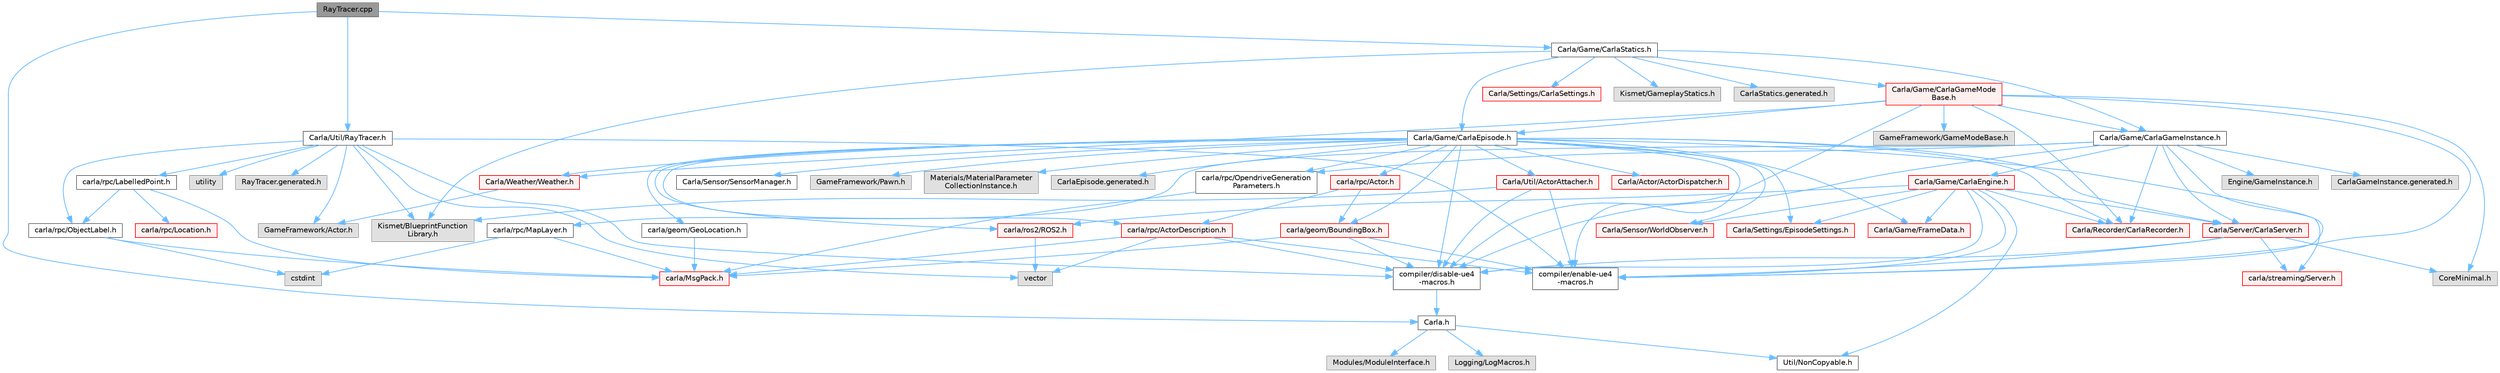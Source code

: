 digraph "RayTracer.cpp"
{
 // INTERACTIVE_SVG=YES
 // LATEX_PDF_SIZE
  bgcolor="transparent";
  edge [fontname=Helvetica,fontsize=10,labelfontname=Helvetica,labelfontsize=10];
  node [fontname=Helvetica,fontsize=10,shape=box,height=0.2,width=0.4];
  Node1 [id="Node000001",label="RayTracer.cpp",height=0.2,width=0.4,color="gray40", fillcolor="grey60", style="filled", fontcolor="black",tooltip=" "];
  Node1 -> Node2 [id="edge1_Node000001_Node000002",color="steelblue1",style="solid",tooltip=" "];
  Node2 [id="Node000002",label="Carla.h",height=0.2,width=0.4,color="grey40", fillcolor="white", style="filled",URL="$d7/d7d/Carla_8h.html",tooltip=" "];
  Node2 -> Node3 [id="edge2_Node000002_Node000003",color="steelblue1",style="solid",tooltip=" "];
  Node3 [id="Node000003",label="Util/NonCopyable.h",height=0.2,width=0.4,color="grey40", fillcolor="white", style="filled",URL="$d4/d57/Unreal_2CarlaUE4_2Plugins_2Carla_2Source_2Carla_2Util_2NonCopyable_8h.html",tooltip=" "];
  Node2 -> Node4 [id="edge3_Node000002_Node000004",color="steelblue1",style="solid",tooltip=" "];
  Node4 [id="Node000004",label="Logging/LogMacros.h",height=0.2,width=0.4,color="grey60", fillcolor="#E0E0E0", style="filled",tooltip=" "];
  Node2 -> Node5 [id="edge4_Node000002_Node000005",color="steelblue1",style="solid",tooltip=" "];
  Node5 [id="Node000005",label="Modules/ModuleInterface.h",height=0.2,width=0.4,color="grey60", fillcolor="#E0E0E0", style="filled",tooltip=" "];
  Node1 -> Node6 [id="edge5_Node000001_Node000006",color="steelblue1",style="solid",tooltip=" "];
  Node6 [id="Node000006",label="Carla/Util/RayTracer.h",height=0.2,width=0.4,color="grey40", fillcolor="white", style="filled",URL="$d0/d95/RayTracer_8h.html",tooltip=" "];
  Node6 -> Node7 [id="edge6_Node000006_Node000007",color="steelblue1",style="solid",tooltip=" "];
  Node7 [id="Node000007",label="Kismet/BlueprintFunction\lLibrary.h",height=0.2,width=0.4,color="grey60", fillcolor="#E0E0E0", style="filled",tooltip=" "];
  Node6 -> Node8 [id="edge7_Node000006_Node000008",color="steelblue1",style="solid",tooltip=" "];
  Node8 [id="Node000008",label="GameFramework/Actor.h",height=0.2,width=0.4,color="grey60", fillcolor="#E0E0E0", style="filled",tooltip=" "];
  Node6 -> Node9 [id="edge8_Node000006_Node000009",color="steelblue1",style="solid",tooltip=" "];
  Node9 [id="Node000009",label="compiler/disable-ue4\l-macros.h",height=0.2,width=0.4,color="grey40", fillcolor="white", style="filled",URL="$d2/d02/disable-ue4-macros_8h.html",tooltip=" "];
  Node9 -> Node2 [id="edge9_Node000009_Node000002",color="steelblue1",style="solid",tooltip=" "];
  Node6 -> Node10 [id="edge10_Node000006_Node000010",color="steelblue1",style="solid",tooltip=" "];
  Node10 [id="Node000010",label="carla/rpc/ObjectLabel.h",height=0.2,width=0.4,color="grey40", fillcolor="white", style="filled",URL="$d0/dea/ObjectLabel_8h.html",tooltip=" "];
  Node10 -> Node11 [id="edge11_Node000010_Node000011",color="steelblue1",style="solid",tooltip=" "];
  Node11 [id="Node000011",label="carla/MsgPack.h",height=0.2,width=0.4,color="red", fillcolor="#FFF0F0", style="filled",URL="$d9/d6f/MsgPack_8h.html",tooltip=" "];
  Node10 -> Node21 [id="edge12_Node000010_Node000021",color="steelblue1",style="solid",tooltip=" "];
  Node21 [id="Node000021",label="cstdint",height=0.2,width=0.4,color="grey60", fillcolor="#E0E0E0", style="filled",tooltip=" "];
  Node6 -> Node26 [id="edge13_Node000006_Node000026",color="steelblue1",style="solid",tooltip=" "];
  Node26 [id="Node000026",label="carla/rpc/LabelledPoint.h",height=0.2,width=0.4,color="grey40", fillcolor="white", style="filled",URL="$d2/dd4/LabelledPoint_8h.html",tooltip=" "];
  Node26 -> Node11 [id="edge14_Node000026_Node000011",color="steelblue1",style="solid",tooltip=" "];
  Node26 -> Node27 [id="edge15_Node000026_Node000027",color="steelblue1",style="solid",tooltip=" "];
  Node27 [id="Node000027",label="carla/rpc/Location.h",height=0.2,width=0.4,color="red", fillcolor="#FFF0F0", style="filled",URL="$d5/da5/rpc_2Location_8h.html",tooltip=" "];
  Node26 -> Node10 [id="edge16_Node000026_Node000010",color="steelblue1",style="solid",tooltip=" "];
  Node6 -> Node34 [id="edge17_Node000006_Node000034",color="steelblue1",style="solid",tooltip=" "];
  Node34 [id="Node000034",label="compiler/enable-ue4\l-macros.h",height=0.2,width=0.4,color="grey40", fillcolor="white", style="filled",URL="$d9/da2/enable-ue4-macros_8h.html",tooltip=" "];
  Node6 -> Node36 [id="edge18_Node000006_Node000036",color="steelblue1",style="solid",tooltip=" "];
  Node36 [id="Node000036",label="vector",height=0.2,width=0.4,color="grey60", fillcolor="#E0E0E0", style="filled",tooltip=" "];
  Node6 -> Node33 [id="edge19_Node000006_Node000033",color="steelblue1",style="solid",tooltip=" "];
  Node33 [id="Node000033",label="utility",height=0.2,width=0.4,color="grey60", fillcolor="#E0E0E0", style="filled",tooltip=" "];
  Node6 -> Node37 [id="edge20_Node000006_Node000037",color="steelblue1",style="solid",tooltip=" "];
  Node37 [id="Node000037",label="RayTracer.generated.h",height=0.2,width=0.4,color="grey60", fillcolor="#E0E0E0", style="filled",tooltip=" "];
  Node1 -> Node38 [id="edge21_Node000001_Node000038",color="steelblue1",style="solid",tooltip=" "];
  Node38 [id="Node000038",label="Carla/Game/CarlaStatics.h",height=0.2,width=0.4,color="grey40", fillcolor="white", style="filled",URL="$d9/dc8/CarlaStatics_8h.html",tooltip=" "];
  Node38 -> Node39 [id="edge22_Node000038_Node000039",color="steelblue1",style="solid",tooltip=" "];
  Node39 [id="Node000039",label="Carla/Game/CarlaEpisode.h",height=0.2,width=0.4,color="grey40", fillcolor="white", style="filled",URL="$de/db8/CarlaEpisode_8h.html",tooltip=" "];
  Node39 -> Node40 [id="edge23_Node000039_Node000040",color="steelblue1",style="solid",tooltip=" "];
  Node40 [id="Node000040",label="Carla/Actor/ActorDispatcher.h",height=0.2,width=0.4,color="red", fillcolor="#FFF0F0", style="filled",URL="$dc/ddc/ActorDispatcher_8h.html",tooltip=" "];
  Node39 -> Node213 [id="edge24_Node000039_Node000213",color="steelblue1",style="solid",tooltip=" "];
  Node213 [id="Node000213",label="Carla/Recorder/CarlaRecorder.h",height=0.2,width=0.4,color="red", fillcolor="#FFF0F0", style="filled",URL="$d9/d6a/CarlaRecorder_8h.html",tooltip=" "];
  Node39 -> Node244 [id="edge25_Node000039_Node000244",color="steelblue1",style="solid",tooltip=" "];
  Node244 [id="Node000244",label="Carla/Sensor/WorldObserver.h",height=0.2,width=0.4,color="red", fillcolor="#FFF0F0", style="filled",URL="$d8/deb/WorldObserver_8h.html",tooltip=" "];
  Node39 -> Node245 [id="edge26_Node000039_Node000245",color="steelblue1",style="solid",tooltip=" "];
  Node245 [id="Node000245",label="Carla/Server/CarlaServer.h",height=0.2,width=0.4,color="red", fillcolor="#FFF0F0", style="filled",URL="$d0/d35/CarlaServer_8h.html",tooltip=" "];
  Node245 -> Node181 [id="edge27_Node000245_Node000181",color="steelblue1",style="solid",tooltip=" "];
  Node181 [id="Node000181",label="CoreMinimal.h",height=0.2,width=0.4,color="grey60", fillcolor="#E0E0E0", style="filled",tooltip=" "];
  Node245 -> Node9 [id="edge28_Node000245_Node000009",color="steelblue1",style="solid",tooltip=" "];
  Node245 -> Node257 [id="edge29_Node000245_Node000257",color="steelblue1",style="solid",tooltip=" "];
  Node257 [id="Node000257",label="carla/streaming/Server.h",height=0.2,width=0.4,color="red", fillcolor="#FFF0F0", style="filled",URL="$d8/df6/streaming_2Server_8h.html",tooltip=" "];
  Node245 -> Node34 [id="edge30_Node000245_Node000034",color="steelblue1",style="solid",tooltip=" "];
  Node39 -> Node261 [id="edge31_Node000039_Node000261",color="steelblue1",style="solid",tooltip=" "];
  Node261 [id="Node000261",label="Carla/Settings/EpisodeSettings.h",height=0.2,width=0.4,color="red", fillcolor="#FFF0F0", style="filled",URL="$d8/d64/Unreal_2CarlaUE4_2Plugins_2Carla_2Source_2Carla_2Settings_2EpisodeSettings_8h.html",tooltip=" "];
  Node39 -> Node263 [id="edge32_Node000039_Node000263",color="steelblue1",style="solid",tooltip=" "];
  Node263 [id="Node000263",label="Carla/Util/ActorAttacher.h",height=0.2,width=0.4,color="red", fillcolor="#FFF0F0", style="filled",URL="$d6/d68/ActorAttacher_8h.html",tooltip=" "];
  Node263 -> Node9 [id="edge33_Node000263_Node000009",color="steelblue1",style="solid",tooltip=" "];
  Node263 -> Node34 [id="edge34_Node000263_Node000034",color="steelblue1",style="solid",tooltip=" "];
  Node263 -> Node7 [id="edge35_Node000263_Node000007",color="steelblue1",style="solid",tooltip=" "];
  Node39 -> Node265 [id="edge36_Node000039_Node000265",color="steelblue1",style="solid",tooltip=" "];
  Node265 [id="Node000265",label="Carla/Weather/Weather.h",height=0.2,width=0.4,color="red", fillcolor="#FFF0F0", style="filled",URL="$d5/d65/Weather_8h.html",tooltip=" "];
  Node265 -> Node8 [id="edge37_Node000265_Node000008",color="steelblue1",style="solid",tooltip=" "];
  Node39 -> Node269 [id="edge38_Node000039_Node000269",color="steelblue1",style="solid",tooltip=" "];
  Node269 [id="Node000269",label="Carla/Game/FrameData.h",height=0.2,width=0.4,color="red", fillcolor="#FFF0F0", style="filled",URL="$d2/df1/FrameData_8h.html",tooltip=" "];
  Node39 -> Node328 [id="edge39_Node000039_Node000328",color="steelblue1",style="solid",tooltip=" "];
  Node328 [id="Node000328",label="Carla/Sensor/SensorManager.h",height=0.2,width=0.4,color="grey40", fillcolor="white", style="filled",URL="$dc/dbf/SensorManager_8h.html",tooltip=" "];
  Node39 -> Node329 [id="edge40_Node000039_Node000329",color="steelblue1",style="solid",tooltip=" "];
  Node329 [id="Node000329",label="GameFramework/Pawn.h",height=0.2,width=0.4,color="grey60", fillcolor="#E0E0E0", style="filled",tooltip=" "];
  Node39 -> Node330 [id="edge41_Node000039_Node000330",color="steelblue1",style="solid",tooltip=" "];
  Node330 [id="Node000330",label="Materials/MaterialParameter\lCollectionInstance.h",height=0.2,width=0.4,color="grey60", fillcolor="#E0E0E0", style="filled",tooltip=" "];
  Node39 -> Node9 [id="edge42_Node000039_Node000009",color="steelblue1",style="solid",tooltip=" "];
  Node39 -> Node56 [id="edge43_Node000039_Node000056",color="steelblue1",style="solid",tooltip=" "];
  Node56 [id="Node000056",label="carla/geom/BoundingBox.h",height=0.2,width=0.4,color="red", fillcolor="#FFF0F0", style="filled",URL="$d2/dfe/LibCarla_2source_2carla_2geom_2BoundingBox_8h.html",tooltip=" "];
  Node56 -> Node11 [id="edge44_Node000056_Node000011",color="steelblue1",style="solid",tooltip=" "];
  Node56 -> Node34 [id="edge45_Node000056_Node000034",color="steelblue1",style="solid",tooltip=" "];
  Node56 -> Node9 [id="edge46_Node000056_Node000009",color="steelblue1",style="solid",tooltip=" "];
  Node39 -> Node121 [id="edge47_Node000039_Node000121",color="steelblue1",style="solid",tooltip=" "];
  Node121 [id="Node000121",label="carla/geom/GeoLocation.h",height=0.2,width=0.4,color="grey40", fillcolor="white", style="filled",URL="$d7/d86/GeoLocation_8h.html",tooltip=" "];
  Node121 -> Node11 [id="edge48_Node000121_Node000011",color="steelblue1",style="solid",tooltip=" "];
  Node39 -> Node99 [id="edge49_Node000039_Node000099",color="steelblue1",style="solid",tooltip=" "];
  Node99 [id="Node000099",label="carla/ros2/ROS2.h",height=0.2,width=0.4,color="red", fillcolor="#FFF0F0", style="filled",URL="$da/db8/ROS2_8h.html",tooltip=" "];
  Node99 -> Node36 [id="edge50_Node000099_Node000036",color="steelblue1",style="solid",tooltip=" "];
  Node39 -> Node55 [id="edge51_Node000039_Node000055",color="steelblue1",style="solid",tooltip=" "];
  Node55 [id="Node000055",label="carla/rpc/Actor.h",height=0.2,width=0.4,color="red", fillcolor="#FFF0F0", style="filled",URL="$d8/d73/rpc_2Actor_8h.html",tooltip=" "];
  Node55 -> Node56 [id="edge52_Node000055_Node000056",color="steelblue1",style="solid",tooltip=" "];
  Node55 -> Node64 [id="edge53_Node000055_Node000064",color="steelblue1",style="solid",tooltip=" "];
  Node64 [id="Node000064",label="carla/rpc/ActorDescription.h",height=0.2,width=0.4,color="red", fillcolor="#FFF0F0", style="filled",URL="$d9/db9/LibCarla_2source_2carla_2rpc_2ActorDescription_8h.html",tooltip=" "];
  Node64 -> Node11 [id="edge54_Node000064_Node000011",color="steelblue1",style="solid",tooltip=" "];
  Node64 -> Node36 [id="edge55_Node000064_Node000036",color="steelblue1",style="solid",tooltip=" "];
  Node64 -> Node34 [id="edge56_Node000064_Node000034",color="steelblue1",style="solid",tooltip=" "];
  Node64 -> Node9 [id="edge57_Node000064_Node000009",color="steelblue1",style="solid",tooltip=" "];
  Node39 -> Node64 [id="edge58_Node000039_Node000064",color="steelblue1",style="solid",tooltip=" "];
  Node39 -> Node319 [id="edge59_Node000039_Node000319",color="steelblue1",style="solid",tooltip=" "];
  Node319 [id="Node000319",label="carla/rpc/OpendriveGeneration\lParameters.h",height=0.2,width=0.4,color="grey40", fillcolor="white", style="filled",URL="$d9/d3b/OpendriveGenerationParameters_8h.html",tooltip=" "];
  Node319 -> Node11 [id="edge60_Node000319_Node000011",color="steelblue1",style="solid",tooltip=" "];
  Node39 -> Node257 [id="edge61_Node000039_Node000257",color="steelblue1",style="solid",tooltip=" "];
  Node39 -> Node34 [id="edge62_Node000039_Node000034",color="steelblue1",style="solid",tooltip=" "];
  Node39 -> Node331 [id="edge63_Node000039_Node000331",color="steelblue1",style="solid",tooltip=" "];
  Node331 [id="Node000331",label="CarlaEpisode.generated.h",height=0.2,width=0.4,color="grey60", fillcolor="#E0E0E0", style="filled",tooltip=" "];
  Node38 -> Node332 [id="edge64_Node000038_Node000332",color="steelblue1",style="solid",tooltip=" "];
  Node332 [id="Node000332",label="Carla/Game/CarlaGameInstance.h",height=0.2,width=0.4,color="grey40", fillcolor="white", style="filled",URL="$d2/dba/CarlaGameInstance_8h.html",tooltip=" "];
  Node332 -> Node333 [id="edge65_Node000332_Node000333",color="steelblue1",style="solid",tooltip=" "];
  Node333 [id="Node000333",label="Engine/GameInstance.h",height=0.2,width=0.4,color="grey60", fillcolor="#E0E0E0", style="filled",tooltip=" "];
  Node332 -> Node334 [id="edge66_Node000332_Node000334",color="steelblue1",style="solid",tooltip=" "];
  Node334 [id="Node000334",label="Carla/Game/CarlaEngine.h",height=0.2,width=0.4,color="red", fillcolor="#FFF0F0", style="filled",URL="$d0/d11/CarlaEngine_8h.html",tooltip=" "];
  Node334 -> Node213 [id="edge67_Node000334_Node000213",color="steelblue1",style="solid",tooltip=" "];
  Node334 -> Node244 [id="edge68_Node000334_Node000244",color="steelblue1",style="solid",tooltip=" "];
  Node334 -> Node245 [id="edge69_Node000334_Node000245",color="steelblue1",style="solid",tooltip=" "];
  Node334 -> Node261 [id="edge70_Node000334_Node000261",color="steelblue1",style="solid",tooltip=" "];
  Node334 -> Node3 [id="edge71_Node000334_Node000003",color="steelblue1",style="solid",tooltip=" "];
  Node334 -> Node269 [id="edge72_Node000334_Node000269",color="steelblue1",style="solid",tooltip=" "];
  Node334 -> Node9 [id="edge73_Node000334_Node000009",color="steelblue1",style="solid",tooltip=" "];
  Node334 -> Node99 [id="edge74_Node000334_Node000099",color="steelblue1",style="solid",tooltip=" "];
  Node334 -> Node34 [id="edge75_Node000334_Node000034",color="steelblue1",style="solid",tooltip=" "];
  Node332 -> Node213 [id="edge76_Node000332_Node000213",color="steelblue1",style="solid",tooltip=" "];
  Node332 -> Node245 [id="edge77_Node000332_Node000245",color="steelblue1",style="solid",tooltip=" "];
  Node332 -> Node9 [id="edge78_Node000332_Node000009",color="steelblue1",style="solid",tooltip=" "];
  Node332 -> Node339 [id="edge79_Node000332_Node000339",color="steelblue1",style="solid",tooltip=" "];
  Node339 [id="Node000339",label="carla/rpc/MapLayer.h",height=0.2,width=0.4,color="grey40", fillcolor="white", style="filled",URL="$d0/dc2/MapLayer_8h.html",tooltip=" "];
  Node339 -> Node11 [id="edge80_Node000339_Node000011",color="steelblue1",style="solid",tooltip=" "];
  Node339 -> Node21 [id="edge81_Node000339_Node000021",color="steelblue1",style="solid",tooltip=" "];
  Node332 -> Node319 [id="edge82_Node000332_Node000319",color="steelblue1",style="solid",tooltip=" "];
  Node332 -> Node34 [id="edge83_Node000332_Node000034",color="steelblue1",style="solid",tooltip=" "];
  Node332 -> Node340 [id="edge84_Node000332_Node000340",color="steelblue1",style="solid",tooltip=" "];
  Node340 [id="Node000340",label="CarlaGameInstance.generated.h",height=0.2,width=0.4,color="grey60", fillcolor="#E0E0E0", style="filled",tooltip=" "];
  Node38 -> Node341 [id="edge85_Node000038_Node000341",color="steelblue1",style="solid",tooltip=" "];
  Node341 [id="Node000341",label="Carla/Game/CarlaGameMode\lBase.h",height=0.2,width=0.4,color="red", fillcolor="#FFF0F0", style="filled",URL="$d3/d49/CarlaGameModeBase_8h.html",tooltip=" "];
  Node341 -> Node181 [id="edge86_Node000341_Node000181",color="steelblue1",style="solid",tooltip=" "];
  Node341 -> Node342 [id="edge87_Node000341_Node000342",color="steelblue1",style="solid",tooltip=" "];
  Node342 [id="Node000342",label="GameFramework/GameModeBase.h",height=0.2,width=0.4,color="grey60", fillcolor="#E0E0E0", style="filled",tooltip=" "];
  Node341 -> Node9 [id="edge88_Node000341_Node000009",color="steelblue1",style="solid",tooltip=" "];
  Node341 -> Node34 [id="edge89_Node000341_Node000034",color="steelblue1",style="solid",tooltip=" "];
  Node341 -> Node39 [id="edge90_Node000341_Node000039",color="steelblue1",style="solid",tooltip=" "];
  Node341 -> Node332 [id="edge91_Node000341_Node000332",color="steelblue1",style="solid",tooltip=" "];
  Node341 -> Node213 [id="edge92_Node000341_Node000213",color="steelblue1",style="solid",tooltip=" "];
  Node341 -> Node265 [id="edge93_Node000341_Node000265",color="steelblue1",style="solid",tooltip=" "];
  Node38 -> Node390 [id="edge94_Node000038_Node000390",color="steelblue1",style="solid",tooltip=" "];
  Node390 [id="Node000390",label="Carla/Settings/CarlaSettings.h",height=0.2,width=0.4,color="red", fillcolor="#FFF0F0", style="filled",URL="$d3/d4e/CarlaSettings_8h.html",tooltip=" "];
  Node38 -> Node392 [id="edge95_Node000038_Node000392",color="steelblue1",style="solid",tooltip=" "];
  Node392 [id="Node000392",label="Kismet/GameplayStatics.h",height=0.2,width=0.4,color="grey60", fillcolor="#E0E0E0", style="filled",tooltip=" "];
  Node38 -> Node7 [id="edge96_Node000038_Node000007",color="steelblue1",style="solid",tooltip=" "];
  Node38 -> Node393 [id="edge97_Node000038_Node000393",color="steelblue1",style="solid",tooltip=" "];
  Node393 [id="Node000393",label="CarlaStatics.generated.h",height=0.2,width=0.4,color="grey60", fillcolor="#E0E0E0", style="filled",tooltip=" "];
}
